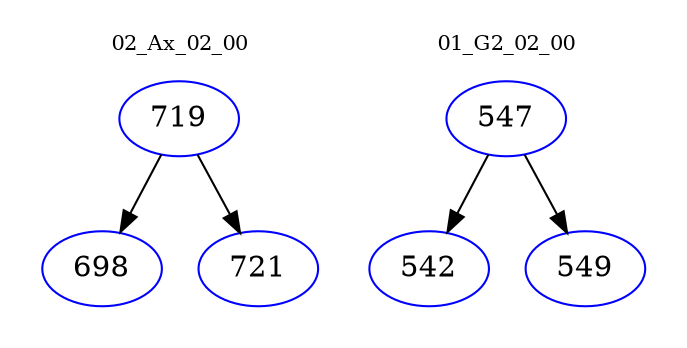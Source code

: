 digraph{
subgraph cluster_0 {
color = white
label = "02_Ax_02_00";
fontsize=10;
T0_719 [label="719", color="blue"]
T0_719 -> T0_698 [color="black"]
T0_698 [label="698", color="blue"]
T0_719 -> T0_721 [color="black"]
T0_721 [label="721", color="blue"]
}
subgraph cluster_1 {
color = white
label = "01_G2_02_00";
fontsize=10;
T1_547 [label="547", color="blue"]
T1_547 -> T1_542 [color="black"]
T1_542 [label="542", color="blue"]
T1_547 -> T1_549 [color="black"]
T1_549 [label="549", color="blue"]
}
}
